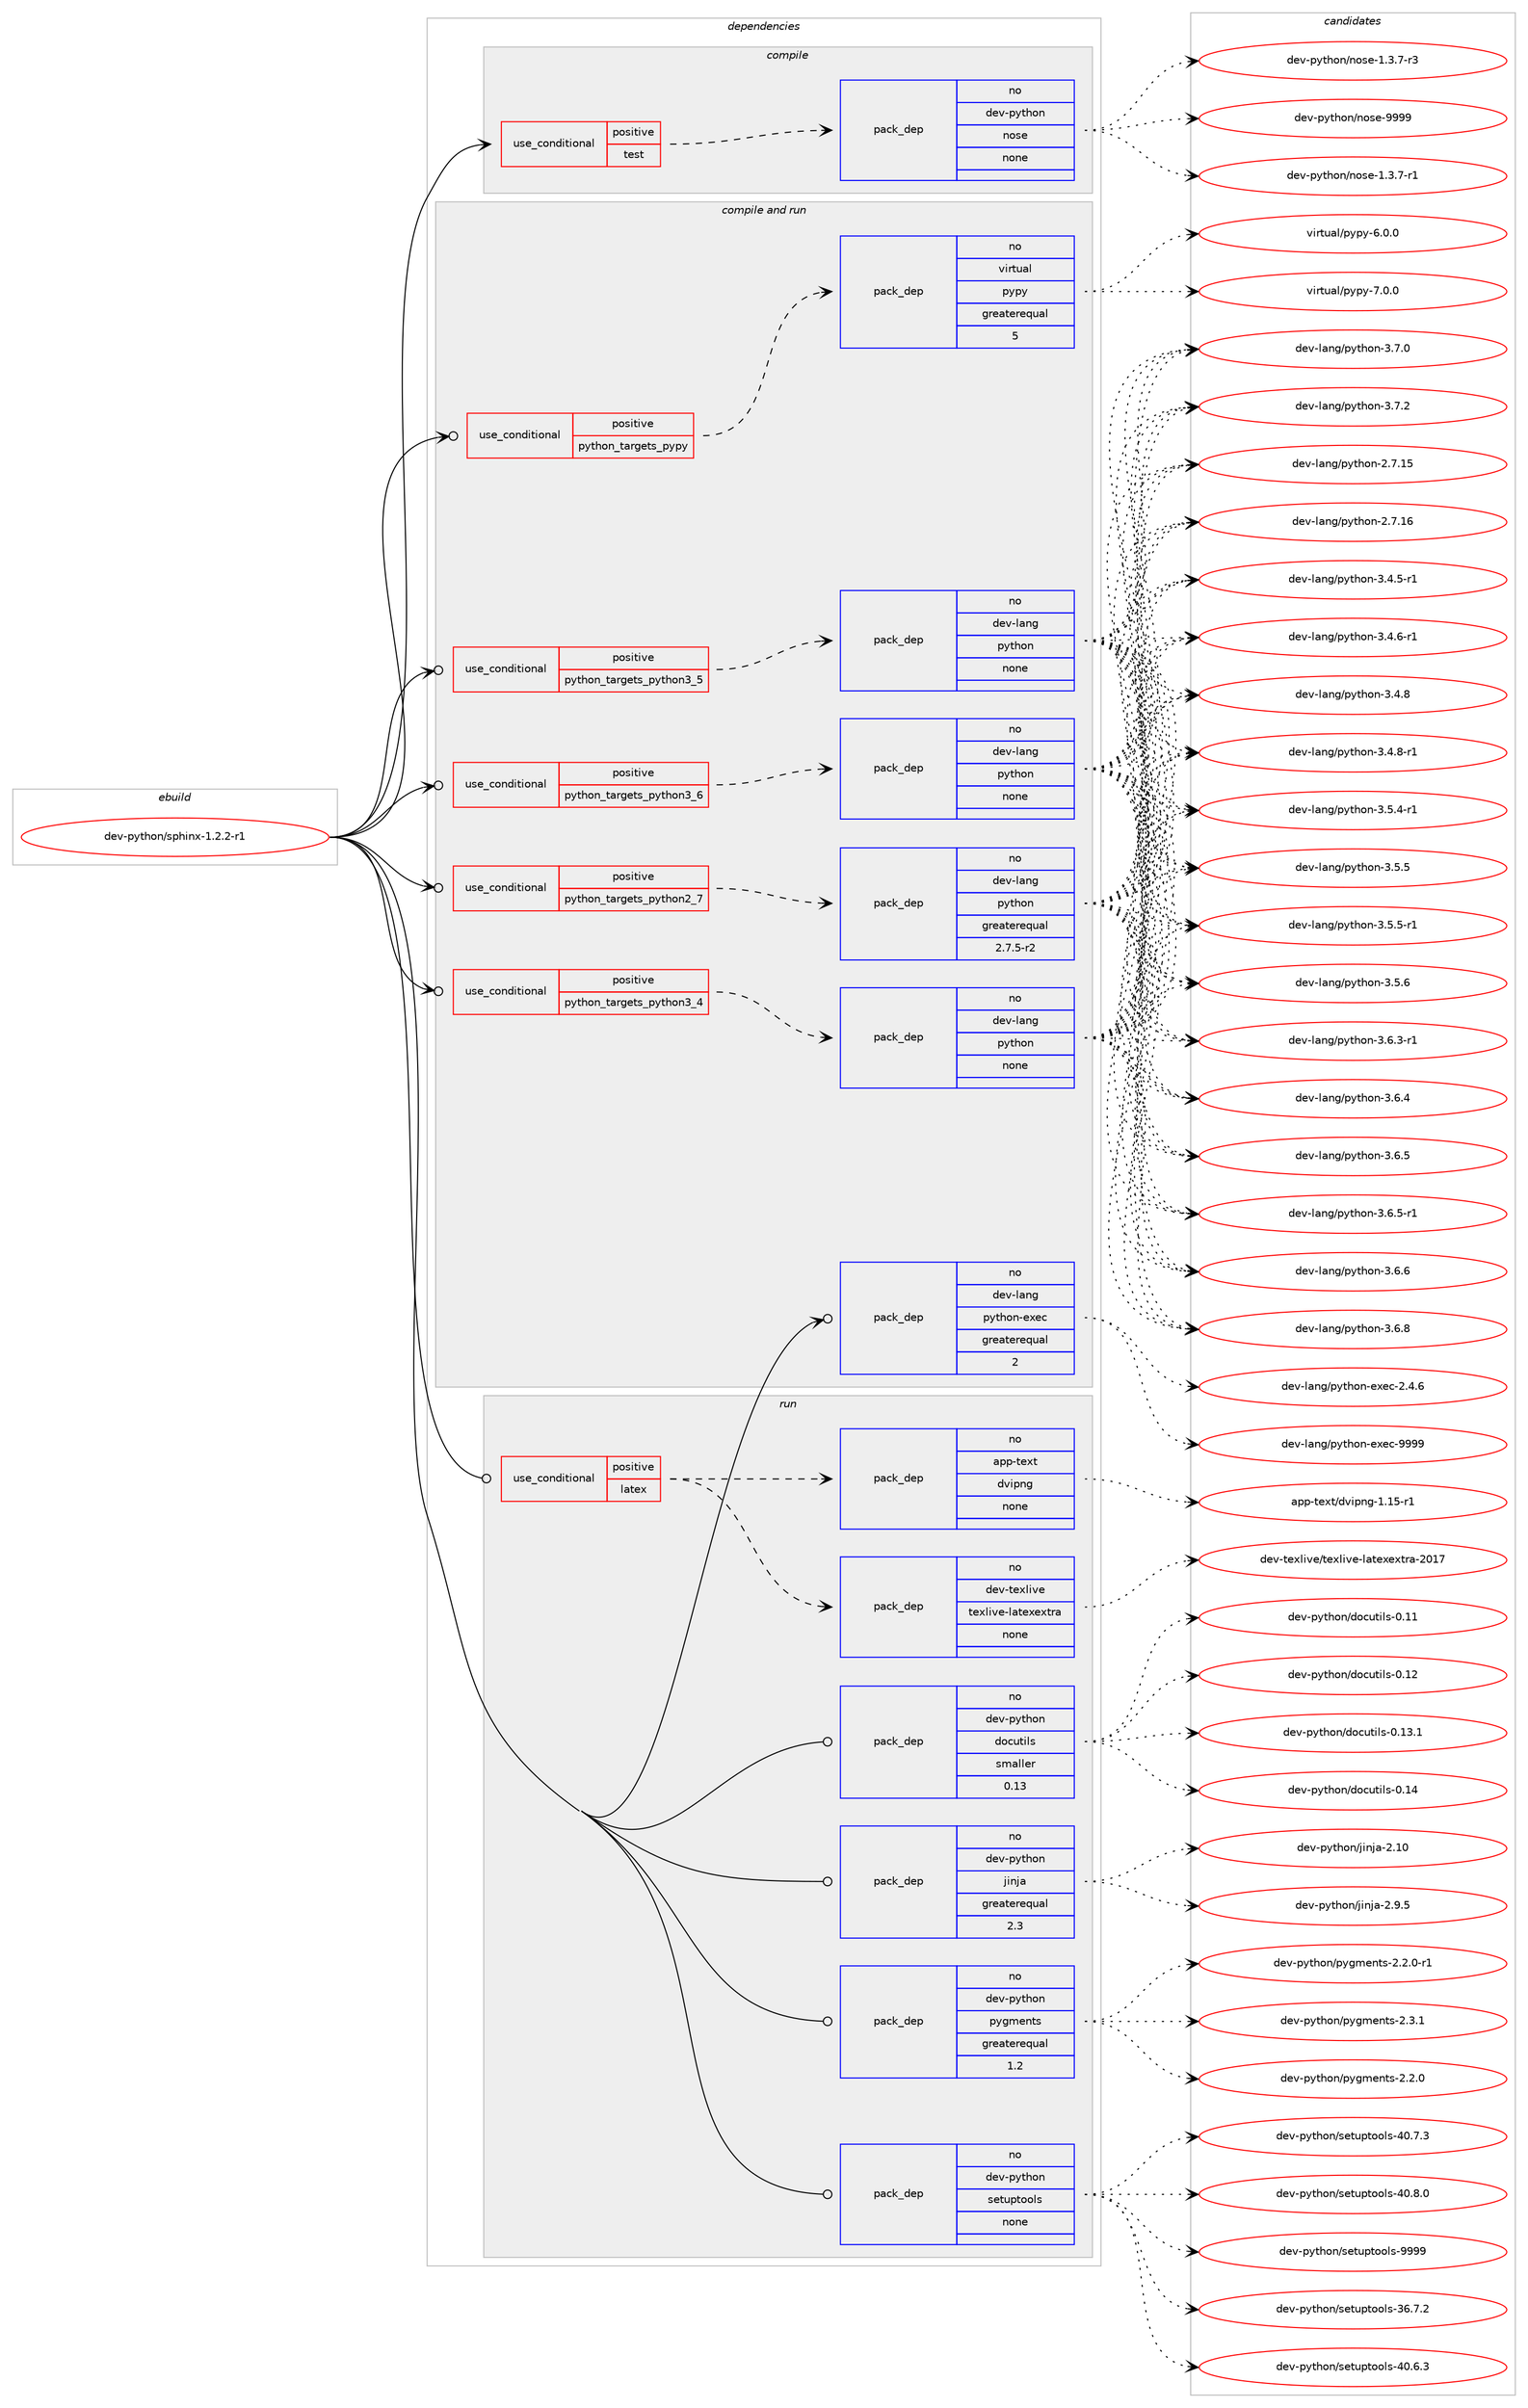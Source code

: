 digraph prolog {

# *************
# Graph options
# *************

newrank=true;
concentrate=true;
compound=true;
graph [rankdir=LR,fontname=Helvetica,fontsize=10,ranksep=1.5];#, ranksep=2.5, nodesep=0.2];
edge  [arrowhead=vee];
node  [fontname=Helvetica,fontsize=10];

# **********
# The ebuild
# **********

subgraph cluster_leftcol {
color=gray;
rank=same;
label=<<i>ebuild</i>>;
id [label="dev-python/sphinx-1.2.2-r1", color=red, width=4, href="../dev-python/sphinx-1.2.2-r1.svg"];
}

# ****************
# The dependencies
# ****************

subgraph cluster_midcol {
color=gray;
label=<<i>dependencies</i>>;
subgraph cluster_compile {
fillcolor="#eeeeee";
style=filled;
label=<<i>compile</i>>;
subgraph cond384840 {
dependency1441836 [label=<<TABLE BORDER="0" CELLBORDER="1" CELLSPACING="0" CELLPADDING="4"><TR><TD ROWSPAN="3" CELLPADDING="10">use_conditional</TD></TR><TR><TD>positive</TD></TR><TR><TD>test</TD></TR></TABLE>>, shape=none, color=red];
subgraph pack1033634 {
dependency1441837 [label=<<TABLE BORDER="0" CELLBORDER="1" CELLSPACING="0" CELLPADDING="4" WIDTH="220"><TR><TD ROWSPAN="6" CELLPADDING="30">pack_dep</TD></TR><TR><TD WIDTH="110">no</TD></TR><TR><TD>dev-python</TD></TR><TR><TD>nose</TD></TR><TR><TD>none</TD></TR><TR><TD></TD></TR></TABLE>>, shape=none, color=blue];
}
dependency1441836:e -> dependency1441837:w [weight=20,style="dashed",arrowhead="vee"];
}
id:e -> dependency1441836:w [weight=20,style="solid",arrowhead="vee"];
}
subgraph cluster_compileandrun {
fillcolor="#eeeeee";
style=filled;
label=<<i>compile and run</i>>;
subgraph cond384841 {
dependency1441838 [label=<<TABLE BORDER="0" CELLBORDER="1" CELLSPACING="0" CELLPADDING="4"><TR><TD ROWSPAN="3" CELLPADDING="10">use_conditional</TD></TR><TR><TD>positive</TD></TR><TR><TD>python_targets_pypy</TD></TR></TABLE>>, shape=none, color=red];
subgraph pack1033635 {
dependency1441839 [label=<<TABLE BORDER="0" CELLBORDER="1" CELLSPACING="0" CELLPADDING="4" WIDTH="220"><TR><TD ROWSPAN="6" CELLPADDING="30">pack_dep</TD></TR><TR><TD WIDTH="110">no</TD></TR><TR><TD>virtual</TD></TR><TR><TD>pypy</TD></TR><TR><TD>greaterequal</TD></TR><TR><TD>5</TD></TR></TABLE>>, shape=none, color=blue];
}
dependency1441838:e -> dependency1441839:w [weight=20,style="dashed",arrowhead="vee"];
}
id:e -> dependency1441838:w [weight=20,style="solid",arrowhead="odotvee"];
subgraph cond384842 {
dependency1441840 [label=<<TABLE BORDER="0" CELLBORDER="1" CELLSPACING="0" CELLPADDING="4"><TR><TD ROWSPAN="3" CELLPADDING="10">use_conditional</TD></TR><TR><TD>positive</TD></TR><TR><TD>python_targets_python2_7</TD></TR></TABLE>>, shape=none, color=red];
subgraph pack1033636 {
dependency1441841 [label=<<TABLE BORDER="0" CELLBORDER="1" CELLSPACING="0" CELLPADDING="4" WIDTH="220"><TR><TD ROWSPAN="6" CELLPADDING="30">pack_dep</TD></TR><TR><TD WIDTH="110">no</TD></TR><TR><TD>dev-lang</TD></TR><TR><TD>python</TD></TR><TR><TD>greaterequal</TD></TR><TR><TD>2.7.5-r2</TD></TR></TABLE>>, shape=none, color=blue];
}
dependency1441840:e -> dependency1441841:w [weight=20,style="dashed",arrowhead="vee"];
}
id:e -> dependency1441840:w [weight=20,style="solid",arrowhead="odotvee"];
subgraph cond384843 {
dependency1441842 [label=<<TABLE BORDER="0" CELLBORDER="1" CELLSPACING="0" CELLPADDING="4"><TR><TD ROWSPAN="3" CELLPADDING="10">use_conditional</TD></TR><TR><TD>positive</TD></TR><TR><TD>python_targets_python3_4</TD></TR></TABLE>>, shape=none, color=red];
subgraph pack1033637 {
dependency1441843 [label=<<TABLE BORDER="0" CELLBORDER="1" CELLSPACING="0" CELLPADDING="4" WIDTH="220"><TR><TD ROWSPAN="6" CELLPADDING="30">pack_dep</TD></TR><TR><TD WIDTH="110">no</TD></TR><TR><TD>dev-lang</TD></TR><TR><TD>python</TD></TR><TR><TD>none</TD></TR><TR><TD></TD></TR></TABLE>>, shape=none, color=blue];
}
dependency1441842:e -> dependency1441843:w [weight=20,style="dashed",arrowhead="vee"];
}
id:e -> dependency1441842:w [weight=20,style="solid",arrowhead="odotvee"];
subgraph cond384844 {
dependency1441844 [label=<<TABLE BORDER="0" CELLBORDER="1" CELLSPACING="0" CELLPADDING="4"><TR><TD ROWSPAN="3" CELLPADDING="10">use_conditional</TD></TR><TR><TD>positive</TD></TR><TR><TD>python_targets_python3_5</TD></TR></TABLE>>, shape=none, color=red];
subgraph pack1033638 {
dependency1441845 [label=<<TABLE BORDER="0" CELLBORDER="1" CELLSPACING="0" CELLPADDING="4" WIDTH="220"><TR><TD ROWSPAN="6" CELLPADDING="30">pack_dep</TD></TR><TR><TD WIDTH="110">no</TD></TR><TR><TD>dev-lang</TD></TR><TR><TD>python</TD></TR><TR><TD>none</TD></TR><TR><TD></TD></TR></TABLE>>, shape=none, color=blue];
}
dependency1441844:e -> dependency1441845:w [weight=20,style="dashed",arrowhead="vee"];
}
id:e -> dependency1441844:w [weight=20,style="solid",arrowhead="odotvee"];
subgraph cond384845 {
dependency1441846 [label=<<TABLE BORDER="0" CELLBORDER="1" CELLSPACING="0" CELLPADDING="4"><TR><TD ROWSPAN="3" CELLPADDING="10">use_conditional</TD></TR><TR><TD>positive</TD></TR><TR><TD>python_targets_python3_6</TD></TR></TABLE>>, shape=none, color=red];
subgraph pack1033639 {
dependency1441847 [label=<<TABLE BORDER="0" CELLBORDER="1" CELLSPACING="0" CELLPADDING="4" WIDTH="220"><TR><TD ROWSPAN="6" CELLPADDING="30">pack_dep</TD></TR><TR><TD WIDTH="110">no</TD></TR><TR><TD>dev-lang</TD></TR><TR><TD>python</TD></TR><TR><TD>none</TD></TR><TR><TD></TD></TR></TABLE>>, shape=none, color=blue];
}
dependency1441846:e -> dependency1441847:w [weight=20,style="dashed",arrowhead="vee"];
}
id:e -> dependency1441846:w [weight=20,style="solid",arrowhead="odotvee"];
subgraph pack1033640 {
dependency1441848 [label=<<TABLE BORDER="0" CELLBORDER="1" CELLSPACING="0" CELLPADDING="4" WIDTH="220"><TR><TD ROWSPAN="6" CELLPADDING="30">pack_dep</TD></TR><TR><TD WIDTH="110">no</TD></TR><TR><TD>dev-lang</TD></TR><TR><TD>python-exec</TD></TR><TR><TD>greaterequal</TD></TR><TR><TD>2</TD></TR></TABLE>>, shape=none, color=blue];
}
id:e -> dependency1441848:w [weight=20,style="solid",arrowhead="odotvee"];
}
subgraph cluster_run {
fillcolor="#eeeeee";
style=filled;
label=<<i>run</i>>;
subgraph cond384846 {
dependency1441849 [label=<<TABLE BORDER="0" CELLBORDER="1" CELLSPACING="0" CELLPADDING="4"><TR><TD ROWSPAN="3" CELLPADDING="10">use_conditional</TD></TR><TR><TD>positive</TD></TR><TR><TD>latex</TD></TR></TABLE>>, shape=none, color=red];
subgraph pack1033641 {
dependency1441850 [label=<<TABLE BORDER="0" CELLBORDER="1" CELLSPACING="0" CELLPADDING="4" WIDTH="220"><TR><TD ROWSPAN="6" CELLPADDING="30">pack_dep</TD></TR><TR><TD WIDTH="110">no</TD></TR><TR><TD>dev-texlive</TD></TR><TR><TD>texlive-latexextra</TD></TR><TR><TD>none</TD></TR><TR><TD></TD></TR></TABLE>>, shape=none, color=blue];
}
dependency1441849:e -> dependency1441850:w [weight=20,style="dashed",arrowhead="vee"];
subgraph pack1033642 {
dependency1441851 [label=<<TABLE BORDER="0" CELLBORDER="1" CELLSPACING="0" CELLPADDING="4" WIDTH="220"><TR><TD ROWSPAN="6" CELLPADDING="30">pack_dep</TD></TR><TR><TD WIDTH="110">no</TD></TR><TR><TD>app-text</TD></TR><TR><TD>dvipng</TD></TR><TR><TD>none</TD></TR><TR><TD></TD></TR></TABLE>>, shape=none, color=blue];
}
dependency1441849:e -> dependency1441851:w [weight=20,style="dashed",arrowhead="vee"];
}
id:e -> dependency1441849:w [weight=20,style="solid",arrowhead="odot"];
subgraph pack1033643 {
dependency1441852 [label=<<TABLE BORDER="0" CELLBORDER="1" CELLSPACING="0" CELLPADDING="4" WIDTH="220"><TR><TD ROWSPAN="6" CELLPADDING="30">pack_dep</TD></TR><TR><TD WIDTH="110">no</TD></TR><TR><TD>dev-python</TD></TR><TR><TD>docutils</TD></TR><TR><TD>smaller</TD></TR><TR><TD>0.13</TD></TR></TABLE>>, shape=none, color=blue];
}
id:e -> dependency1441852:w [weight=20,style="solid",arrowhead="odot"];
subgraph pack1033644 {
dependency1441853 [label=<<TABLE BORDER="0" CELLBORDER="1" CELLSPACING="0" CELLPADDING="4" WIDTH="220"><TR><TD ROWSPAN="6" CELLPADDING="30">pack_dep</TD></TR><TR><TD WIDTH="110">no</TD></TR><TR><TD>dev-python</TD></TR><TR><TD>jinja</TD></TR><TR><TD>greaterequal</TD></TR><TR><TD>2.3</TD></TR></TABLE>>, shape=none, color=blue];
}
id:e -> dependency1441853:w [weight=20,style="solid",arrowhead="odot"];
subgraph pack1033645 {
dependency1441854 [label=<<TABLE BORDER="0" CELLBORDER="1" CELLSPACING="0" CELLPADDING="4" WIDTH="220"><TR><TD ROWSPAN="6" CELLPADDING="30">pack_dep</TD></TR><TR><TD WIDTH="110">no</TD></TR><TR><TD>dev-python</TD></TR><TR><TD>pygments</TD></TR><TR><TD>greaterequal</TD></TR><TR><TD>1.2</TD></TR></TABLE>>, shape=none, color=blue];
}
id:e -> dependency1441854:w [weight=20,style="solid",arrowhead="odot"];
subgraph pack1033646 {
dependency1441855 [label=<<TABLE BORDER="0" CELLBORDER="1" CELLSPACING="0" CELLPADDING="4" WIDTH="220"><TR><TD ROWSPAN="6" CELLPADDING="30">pack_dep</TD></TR><TR><TD WIDTH="110">no</TD></TR><TR><TD>dev-python</TD></TR><TR><TD>setuptools</TD></TR><TR><TD>none</TD></TR><TR><TD></TD></TR></TABLE>>, shape=none, color=blue];
}
id:e -> dependency1441855:w [weight=20,style="solid",arrowhead="odot"];
}
}

# **************
# The candidates
# **************

subgraph cluster_choices {
rank=same;
color=gray;
label=<<i>candidates</i>>;

subgraph choice1033634 {
color=black;
nodesep=1;
choice10010111845112121116104111110471101111151014549465146554511449 [label="dev-python/nose-1.3.7-r1", color=red, width=4,href="../dev-python/nose-1.3.7-r1.svg"];
choice10010111845112121116104111110471101111151014549465146554511451 [label="dev-python/nose-1.3.7-r3", color=red, width=4,href="../dev-python/nose-1.3.7-r3.svg"];
choice10010111845112121116104111110471101111151014557575757 [label="dev-python/nose-9999", color=red, width=4,href="../dev-python/nose-9999.svg"];
dependency1441837:e -> choice10010111845112121116104111110471101111151014549465146554511449:w [style=dotted,weight="100"];
dependency1441837:e -> choice10010111845112121116104111110471101111151014549465146554511451:w [style=dotted,weight="100"];
dependency1441837:e -> choice10010111845112121116104111110471101111151014557575757:w [style=dotted,weight="100"];
}
subgraph choice1033635 {
color=black;
nodesep=1;
choice1181051141161179710847112121112121455446484648 [label="virtual/pypy-6.0.0", color=red, width=4,href="../virtual/pypy-6.0.0.svg"];
choice1181051141161179710847112121112121455546484648 [label="virtual/pypy-7.0.0", color=red, width=4,href="../virtual/pypy-7.0.0.svg"];
dependency1441839:e -> choice1181051141161179710847112121112121455446484648:w [style=dotted,weight="100"];
dependency1441839:e -> choice1181051141161179710847112121112121455546484648:w [style=dotted,weight="100"];
}
subgraph choice1033636 {
color=black;
nodesep=1;
choice10010111845108971101034711212111610411111045504655464953 [label="dev-lang/python-2.7.15", color=red, width=4,href="../dev-lang/python-2.7.15.svg"];
choice10010111845108971101034711212111610411111045504655464954 [label="dev-lang/python-2.7.16", color=red, width=4,href="../dev-lang/python-2.7.16.svg"];
choice1001011184510897110103471121211161041111104551465246534511449 [label="dev-lang/python-3.4.5-r1", color=red, width=4,href="../dev-lang/python-3.4.5-r1.svg"];
choice1001011184510897110103471121211161041111104551465246544511449 [label="dev-lang/python-3.4.6-r1", color=red, width=4,href="../dev-lang/python-3.4.6-r1.svg"];
choice100101118451089711010347112121116104111110455146524656 [label="dev-lang/python-3.4.8", color=red, width=4,href="../dev-lang/python-3.4.8.svg"];
choice1001011184510897110103471121211161041111104551465246564511449 [label="dev-lang/python-3.4.8-r1", color=red, width=4,href="../dev-lang/python-3.4.8-r1.svg"];
choice1001011184510897110103471121211161041111104551465346524511449 [label="dev-lang/python-3.5.4-r1", color=red, width=4,href="../dev-lang/python-3.5.4-r1.svg"];
choice100101118451089711010347112121116104111110455146534653 [label="dev-lang/python-3.5.5", color=red, width=4,href="../dev-lang/python-3.5.5.svg"];
choice1001011184510897110103471121211161041111104551465346534511449 [label="dev-lang/python-3.5.5-r1", color=red, width=4,href="../dev-lang/python-3.5.5-r1.svg"];
choice100101118451089711010347112121116104111110455146534654 [label="dev-lang/python-3.5.6", color=red, width=4,href="../dev-lang/python-3.5.6.svg"];
choice1001011184510897110103471121211161041111104551465446514511449 [label="dev-lang/python-3.6.3-r1", color=red, width=4,href="../dev-lang/python-3.6.3-r1.svg"];
choice100101118451089711010347112121116104111110455146544652 [label="dev-lang/python-3.6.4", color=red, width=4,href="../dev-lang/python-3.6.4.svg"];
choice100101118451089711010347112121116104111110455146544653 [label="dev-lang/python-3.6.5", color=red, width=4,href="../dev-lang/python-3.6.5.svg"];
choice1001011184510897110103471121211161041111104551465446534511449 [label="dev-lang/python-3.6.5-r1", color=red, width=4,href="../dev-lang/python-3.6.5-r1.svg"];
choice100101118451089711010347112121116104111110455146544654 [label="dev-lang/python-3.6.6", color=red, width=4,href="../dev-lang/python-3.6.6.svg"];
choice100101118451089711010347112121116104111110455146544656 [label="dev-lang/python-3.6.8", color=red, width=4,href="../dev-lang/python-3.6.8.svg"];
choice100101118451089711010347112121116104111110455146554648 [label="dev-lang/python-3.7.0", color=red, width=4,href="../dev-lang/python-3.7.0.svg"];
choice100101118451089711010347112121116104111110455146554650 [label="dev-lang/python-3.7.2", color=red, width=4,href="../dev-lang/python-3.7.2.svg"];
dependency1441841:e -> choice10010111845108971101034711212111610411111045504655464953:w [style=dotted,weight="100"];
dependency1441841:e -> choice10010111845108971101034711212111610411111045504655464954:w [style=dotted,weight="100"];
dependency1441841:e -> choice1001011184510897110103471121211161041111104551465246534511449:w [style=dotted,weight="100"];
dependency1441841:e -> choice1001011184510897110103471121211161041111104551465246544511449:w [style=dotted,weight="100"];
dependency1441841:e -> choice100101118451089711010347112121116104111110455146524656:w [style=dotted,weight="100"];
dependency1441841:e -> choice1001011184510897110103471121211161041111104551465246564511449:w [style=dotted,weight="100"];
dependency1441841:e -> choice1001011184510897110103471121211161041111104551465346524511449:w [style=dotted,weight="100"];
dependency1441841:e -> choice100101118451089711010347112121116104111110455146534653:w [style=dotted,weight="100"];
dependency1441841:e -> choice1001011184510897110103471121211161041111104551465346534511449:w [style=dotted,weight="100"];
dependency1441841:e -> choice100101118451089711010347112121116104111110455146534654:w [style=dotted,weight="100"];
dependency1441841:e -> choice1001011184510897110103471121211161041111104551465446514511449:w [style=dotted,weight="100"];
dependency1441841:e -> choice100101118451089711010347112121116104111110455146544652:w [style=dotted,weight="100"];
dependency1441841:e -> choice100101118451089711010347112121116104111110455146544653:w [style=dotted,weight="100"];
dependency1441841:e -> choice1001011184510897110103471121211161041111104551465446534511449:w [style=dotted,weight="100"];
dependency1441841:e -> choice100101118451089711010347112121116104111110455146544654:w [style=dotted,weight="100"];
dependency1441841:e -> choice100101118451089711010347112121116104111110455146544656:w [style=dotted,weight="100"];
dependency1441841:e -> choice100101118451089711010347112121116104111110455146554648:w [style=dotted,weight="100"];
dependency1441841:e -> choice100101118451089711010347112121116104111110455146554650:w [style=dotted,weight="100"];
}
subgraph choice1033637 {
color=black;
nodesep=1;
choice10010111845108971101034711212111610411111045504655464953 [label="dev-lang/python-2.7.15", color=red, width=4,href="../dev-lang/python-2.7.15.svg"];
choice10010111845108971101034711212111610411111045504655464954 [label="dev-lang/python-2.7.16", color=red, width=4,href="../dev-lang/python-2.7.16.svg"];
choice1001011184510897110103471121211161041111104551465246534511449 [label="dev-lang/python-3.4.5-r1", color=red, width=4,href="../dev-lang/python-3.4.5-r1.svg"];
choice1001011184510897110103471121211161041111104551465246544511449 [label="dev-lang/python-3.4.6-r1", color=red, width=4,href="../dev-lang/python-3.4.6-r1.svg"];
choice100101118451089711010347112121116104111110455146524656 [label="dev-lang/python-3.4.8", color=red, width=4,href="../dev-lang/python-3.4.8.svg"];
choice1001011184510897110103471121211161041111104551465246564511449 [label="dev-lang/python-3.4.8-r1", color=red, width=4,href="../dev-lang/python-3.4.8-r1.svg"];
choice1001011184510897110103471121211161041111104551465346524511449 [label="dev-lang/python-3.5.4-r1", color=red, width=4,href="../dev-lang/python-3.5.4-r1.svg"];
choice100101118451089711010347112121116104111110455146534653 [label="dev-lang/python-3.5.5", color=red, width=4,href="../dev-lang/python-3.5.5.svg"];
choice1001011184510897110103471121211161041111104551465346534511449 [label="dev-lang/python-3.5.5-r1", color=red, width=4,href="../dev-lang/python-3.5.5-r1.svg"];
choice100101118451089711010347112121116104111110455146534654 [label="dev-lang/python-3.5.6", color=red, width=4,href="../dev-lang/python-3.5.6.svg"];
choice1001011184510897110103471121211161041111104551465446514511449 [label="dev-lang/python-3.6.3-r1", color=red, width=4,href="../dev-lang/python-3.6.3-r1.svg"];
choice100101118451089711010347112121116104111110455146544652 [label="dev-lang/python-3.6.4", color=red, width=4,href="../dev-lang/python-3.6.4.svg"];
choice100101118451089711010347112121116104111110455146544653 [label="dev-lang/python-3.6.5", color=red, width=4,href="../dev-lang/python-3.6.5.svg"];
choice1001011184510897110103471121211161041111104551465446534511449 [label="dev-lang/python-3.6.5-r1", color=red, width=4,href="../dev-lang/python-3.6.5-r1.svg"];
choice100101118451089711010347112121116104111110455146544654 [label="dev-lang/python-3.6.6", color=red, width=4,href="../dev-lang/python-3.6.6.svg"];
choice100101118451089711010347112121116104111110455146544656 [label="dev-lang/python-3.6.8", color=red, width=4,href="../dev-lang/python-3.6.8.svg"];
choice100101118451089711010347112121116104111110455146554648 [label="dev-lang/python-3.7.0", color=red, width=4,href="../dev-lang/python-3.7.0.svg"];
choice100101118451089711010347112121116104111110455146554650 [label="dev-lang/python-3.7.2", color=red, width=4,href="../dev-lang/python-3.7.2.svg"];
dependency1441843:e -> choice10010111845108971101034711212111610411111045504655464953:w [style=dotted,weight="100"];
dependency1441843:e -> choice10010111845108971101034711212111610411111045504655464954:w [style=dotted,weight="100"];
dependency1441843:e -> choice1001011184510897110103471121211161041111104551465246534511449:w [style=dotted,weight="100"];
dependency1441843:e -> choice1001011184510897110103471121211161041111104551465246544511449:w [style=dotted,weight="100"];
dependency1441843:e -> choice100101118451089711010347112121116104111110455146524656:w [style=dotted,weight="100"];
dependency1441843:e -> choice1001011184510897110103471121211161041111104551465246564511449:w [style=dotted,weight="100"];
dependency1441843:e -> choice1001011184510897110103471121211161041111104551465346524511449:w [style=dotted,weight="100"];
dependency1441843:e -> choice100101118451089711010347112121116104111110455146534653:w [style=dotted,weight="100"];
dependency1441843:e -> choice1001011184510897110103471121211161041111104551465346534511449:w [style=dotted,weight="100"];
dependency1441843:e -> choice100101118451089711010347112121116104111110455146534654:w [style=dotted,weight="100"];
dependency1441843:e -> choice1001011184510897110103471121211161041111104551465446514511449:w [style=dotted,weight="100"];
dependency1441843:e -> choice100101118451089711010347112121116104111110455146544652:w [style=dotted,weight="100"];
dependency1441843:e -> choice100101118451089711010347112121116104111110455146544653:w [style=dotted,weight="100"];
dependency1441843:e -> choice1001011184510897110103471121211161041111104551465446534511449:w [style=dotted,weight="100"];
dependency1441843:e -> choice100101118451089711010347112121116104111110455146544654:w [style=dotted,weight="100"];
dependency1441843:e -> choice100101118451089711010347112121116104111110455146544656:w [style=dotted,weight="100"];
dependency1441843:e -> choice100101118451089711010347112121116104111110455146554648:w [style=dotted,weight="100"];
dependency1441843:e -> choice100101118451089711010347112121116104111110455146554650:w [style=dotted,weight="100"];
}
subgraph choice1033638 {
color=black;
nodesep=1;
choice10010111845108971101034711212111610411111045504655464953 [label="dev-lang/python-2.7.15", color=red, width=4,href="../dev-lang/python-2.7.15.svg"];
choice10010111845108971101034711212111610411111045504655464954 [label="dev-lang/python-2.7.16", color=red, width=4,href="../dev-lang/python-2.7.16.svg"];
choice1001011184510897110103471121211161041111104551465246534511449 [label="dev-lang/python-3.4.5-r1", color=red, width=4,href="../dev-lang/python-3.4.5-r1.svg"];
choice1001011184510897110103471121211161041111104551465246544511449 [label="dev-lang/python-3.4.6-r1", color=red, width=4,href="../dev-lang/python-3.4.6-r1.svg"];
choice100101118451089711010347112121116104111110455146524656 [label="dev-lang/python-3.4.8", color=red, width=4,href="../dev-lang/python-3.4.8.svg"];
choice1001011184510897110103471121211161041111104551465246564511449 [label="dev-lang/python-3.4.8-r1", color=red, width=4,href="../dev-lang/python-3.4.8-r1.svg"];
choice1001011184510897110103471121211161041111104551465346524511449 [label="dev-lang/python-3.5.4-r1", color=red, width=4,href="../dev-lang/python-3.5.4-r1.svg"];
choice100101118451089711010347112121116104111110455146534653 [label="dev-lang/python-3.5.5", color=red, width=4,href="../dev-lang/python-3.5.5.svg"];
choice1001011184510897110103471121211161041111104551465346534511449 [label="dev-lang/python-3.5.5-r1", color=red, width=4,href="../dev-lang/python-3.5.5-r1.svg"];
choice100101118451089711010347112121116104111110455146534654 [label="dev-lang/python-3.5.6", color=red, width=4,href="../dev-lang/python-3.5.6.svg"];
choice1001011184510897110103471121211161041111104551465446514511449 [label="dev-lang/python-3.6.3-r1", color=red, width=4,href="../dev-lang/python-3.6.3-r1.svg"];
choice100101118451089711010347112121116104111110455146544652 [label="dev-lang/python-3.6.4", color=red, width=4,href="../dev-lang/python-3.6.4.svg"];
choice100101118451089711010347112121116104111110455146544653 [label="dev-lang/python-3.6.5", color=red, width=4,href="../dev-lang/python-3.6.5.svg"];
choice1001011184510897110103471121211161041111104551465446534511449 [label="dev-lang/python-3.6.5-r1", color=red, width=4,href="../dev-lang/python-3.6.5-r1.svg"];
choice100101118451089711010347112121116104111110455146544654 [label="dev-lang/python-3.6.6", color=red, width=4,href="../dev-lang/python-3.6.6.svg"];
choice100101118451089711010347112121116104111110455146544656 [label="dev-lang/python-3.6.8", color=red, width=4,href="../dev-lang/python-3.6.8.svg"];
choice100101118451089711010347112121116104111110455146554648 [label="dev-lang/python-3.7.0", color=red, width=4,href="../dev-lang/python-3.7.0.svg"];
choice100101118451089711010347112121116104111110455146554650 [label="dev-lang/python-3.7.2", color=red, width=4,href="../dev-lang/python-3.7.2.svg"];
dependency1441845:e -> choice10010111845108971101034711212111610411111045504655464953:w [style=dotted,weight="100"];
dependency1441845:e -> choice10010111845108971101034711212111610411111045504655464954:w [style=dotted,weight="100"];
dependency1441845:e -> choice1001011184510897110103471121211161041111104551465246534511449:w [style=dotted,weight="100"];
dependency1441845:e -> choice1001011184510897110103471121211161041111104551465246544511449:w [style=dotted,weight="100"];
dependency1441845:e -> choice100101118451089711010347112121116104111110455146524656:w [style=dotted,weight="100"];
dependency1441845:e -> choice1001011184510897110103471121211161041111104551465246564511449:w [style=dotted,weight="100"];
dependency1441845:e -> choice1001011184510897110103471121211161041111104551465346524511449:w [style=dotted,weight="100"];
dependency1441845:e -> choice100101118451089711010347112121116104111110455146534653:w [style=dotted,weight="100"];
dependency1441845:e -> choice1001011184510897110103471121211161041111104551465346534511449:w [style=dotted,weight="100"];
dependency1441845:e -> choice100101118451089711010347112121116104111110455146534654:w [style=dotted,weight="100"];
dependency1441845:e -> choice1001011184510897110103471121211161041111104551465446514511449:w [style=dotted,weight="100"];
dependency1441845:e -> choice100101118451089711010347112121116104111110455146544652:w [style=dotted,weight="100"];
dependency1441845:e -> choice100101118451089711010347112121116104111110455146544653:w [style=dotted,weight="100"];
dependency1441845:e -> choice1001011184510897110103471121211161041111104551465446534511449:w [style=dotted,weight="100"];
dependency1441845:e -> choice100101118451089711010347112121116104111110455146544654:w [style=dotted,weight="100"];
dependency1441845:e -> choice100101118451089711010347112121116104111110455146544656:w [style=dotted,weight="100"];
dependency1441845:e -> choice100101118451089711010347112121116104111110455146554648:w [style=dotted,weight="100"];
dependency1441845:e -> choice100101118451089711010347112121116104111110455146554650:w [style=dotted,weight="100"];
}
subgraph choice1033639 {
color=black;
nodesep=1;
choice10010111845108971101034711212111610411111045504655464953 [label="dev-lang/python-2.7.15", color=red, width=4,href="../dev-lang/python-2.7.15.svg"];
choice10010111845108971101034711212111610411111045504655464954 [label="dev-lang/python-2.7.16", color=red, width=4,href="../dev-lang/python-2.7.16.svg"];
choice1001011184510897110103471121211161041111104551465246534511449 [label="dev-lang/python-3.4.5-r1", color=red, width=4,href="../dev-lang/python-3.4.5-r1.svg"];
choice1001011184510897110103471121211161041111104551465246544511449 [label="dev-lang/python-3.4.6-r1", color=red, width=4,href="../dev-lang/python-3.4.6-r1.svg"];
choice100101118451089711010347112121116104111110455146524656 [label="dev-lang/python-3.4.8", color=red, width=4,href="../dev-lang/python-3.4.8.svg"];
choice1001011184510897110103471121211161041111104551465246564511449 [label="dev-lang/python-3.4.8-r1", color=red, width=4,href="../dev-lang/python-3.4.8-r1.svg"];
choice1001011184510897110103471121211161041111104551465346524511449 [label="dev-lang/python-3.5.4-r1", color=red, width=4,href="../dev-lang/python-3.5.4-r1.svg"];
choice100101118451089711010347112121116104111110455146534653 [label="dev-lang/python-3.5.5", color=red, width=4,href="../dev-lang/python-3.5.5.svg"];
choice1001011184510897110103471121211161041111104551465346534511449 [label="dev-lang/python-3.5.5-r1", color=red, width=4,href="../dev-lang/python-3.5.5-r1.svg"];
choice100101118451089711010347112121116104111110455146534654 [label="dev-lang/python-3.5.6", color=red, width=4,href="../dev-lang/python-3.5.6.svg"];
choice1001011184510897110103471121211161041111104551465446514511449 [label="dev-lang/python-3.6.3-r1", color=red, width=4,href="../dev-lang/python-3.6.3-r1.svg"];
choice100101118451089711010347112121116104111110455146544652 [label="dev-lang/python-3.6.4", color=red, width=4,href="../dev-lang/python-3.6.4.svg"];
choice100101118451089711010347112121116104111110455146544653 [label="dev-lang/python-3.6.5", color=red, width=4,href="../dev-lang/python-3.6.5.svg"];
choice1001011184510897110103471121211161041111104551465446534511449 [label="dev-lang/python-3.6.5-r1", color=red, width=4,href="../dev-lang/python-3.6.5-r1.svg"];
choice100101118451089711010347112121116104111110455146544654 [label="dev-lang/python-3.6.6", color=red, width=4,href="../dev-lang/python-3.6.6.svg"];
choice100101118451089711010347112121116104111110455146544656 [label="dev-lang/python-3.6.8", color=red, width=4,href="../dev-lang/python-3.6.8.svg"];
choice100101118451089711010347112121116104111110455146554648 [label="dev-lang/python-3.7.0", color=red, width=4,href="../dev-lang/python-3.7.0.svg"];
choice100101118451089711010347112121116104111110455146554650 [label="dev-lang/python-3.7.2", color=red, width=4,href="../dev-lang/python-3.7.2.svg"];
dependency1441847:e -> choice10010111845108971101034711212111610411111045504655464953:w [style=dotted,weight="100"];
dependency1441847:e -> choice10010111845108971101034711212111610411111045504655464954:w [style=dotted,weight="100"];
dependency1441847:e -> choice1001011184510897110103471121211161041111104551465246534511449:w [style=dotted,weight="100"];
dependency1441847:e -> choice1001011184510897110103471121211161041111104551465246544511449:w [style=dotted,weight="100"];
dependency1441847:e -> choice100101118451089711010347112121116104111110455146524656:w [style=dotted,weight="100"];
dependency1441847:e -> choice1001011184510897110103471121211161041111104551465246564511449:w [style=dotted,weight="100"];
dependency1441847:e -> choice1001011184510897110103471121211161041111104551465346524511449:w [style=dotted,weight="100"];
dependency1441847:e -> choice100101118451089711010347112121116104111110455146534653:w [style=dotted,weight="100"];
dependency1441847:e -> choice1001011184510897110103471121211161041111104551465346534511449:w [style=dotted,weight="100"];
dependency1441847:e -> choice100101118451089711010347112121116104111110455146534654:w [style=dotted,weight="100"];
dependency1441847:e -> choice1001011184510897110103471121211161041111104551465446514511449:w [style=dotted,weight="100"];
dependency1441847:e -> choice100101118451089711010347112121116104111110455146544652:w [style=dotted,weight="100"];
dependency1441847:e -> choice100101118451089711010347112121116104111110455146544653:w [style=dotted,weight="100"];
dependency1441847:e -> choice1001011184510897110103471121211161041111104551465446534511449:w [style=dotted,weight="100"];
dependency1441847:e -> choice100101118451089711010347112121116104111110455146544654:w [style=dotted,weight="100"];
dependency1441847:e -> choice100101118451089711010347112121116104111110455146544656:w [style=dotted,weight="100"];
dependency1441847:e -> choice100101118451089711010347112121116104111110455146554648:w [style=dotted,weight="100"];
dependency1441847:e -> choice100101118451089711010347112121116104111110455146554650:w [style=dotted,weight="100"];
}
subgraph choice1033640 {
color=black;
nodesep=1;
choice1001011184510897110103471121211161041111104510112010199455046524654 [label="dev-lang/python-exec-2.4.6", color=red, width=4,href="../dev-lang/python-exec-2.4.6.svg"];
choice10010111845108971101034711212111610411111045101120101994557575757 [label="dev-lang/python-exec-9999", color=red, width=4,href="../dev-lang/python-exec-9999.svg"];
dependency1441848:e -> choice1001011184510897110103471121211161041111104510112010199455046524654:w [style=dotted,weight="100"];
dependency1441848:e -> choice10010111845108971101034711212111610411111045101120101994557575757:w [style=dotted,weight="100"];
}
subgraph choice1033641 {
color=black;
nodesep=1;
choice10010111845116101120108105118101471161011201081051181014510897116101120101120116114974550484955 [label="dev-texlive/texlive-latexextra-2017", color=red, width=4,href="../dev-texlive/texlive-latexextra-2017.svg"];
dependency1441850:e -> choice10010111845116101120108105118101471161011201081051181014510897116101120101120116114974550484955:w [style=dotted,weight="100"];
}
subgraph choice1033642 {
color=black;
nodesep=1;
choice97112112451161011201164710011810511211010345494649534511449 [label="app-text/dvipng-1.15-r1", color=red, width=4,href="../app-text/dvipng-1.15-r1.svg"];
dependency1441851:e -> choice97112112451161011201164710011810511211010345494649534511449:w [style=dotted,weight="100"];
}
subgraph choice1033643 {
color=black;
nodesep=1;
choice1001011184511212111610411111047100111991171161051081154548464949 [label="dev-python/docutils-0.11", color=red, width=4,href="../dev-python/docutils-0.11.svg"];
choice1001011184511212111610411111047100111991171161051081154548464950 [label="dev-python/docutils-0.12", color=red, width=4,href="../dev-python/docutils-0.12.svg"];
choice10010111845112121116104111110471001119911711610510811545484649514649 [label="dev-python/docutils-0.13.1", color=red, width=4,href="../dev-python/docutils-0.13.1.svg"];
choice1001011184511212111610411111047100111991171161051081154548464952 [label="dev-python/docutils-0.14", color=red, width=4,href="../dev-python/docutils-0.14.svg"];
dependency1441852:e -> choice1001011184511212111610411111047100111991171161051081154548464949:w [style=dotted,weight="100"];
dependency1441852:e -> choice1001011184511212111610411111047100111991171161051081154548464950:w [style=dotted,weight="100"];
dependency1441852:e -> choice10010111845112121116104111110471001119911711610510811545484649514649:w [style=dotted,weight="100"];
dependency1441852:e -> choice1001011184511212111610411111047100111991171161051081154548464952:w [style=dotted,weight="100"];
}
subgraph choice1033644 {
color=black;
nodesep=1;
choice1001011184511212111610411111047106105110106974550464948 [label="dev-python/jinja-2.10", color=red, width=4,href="../dev-python/jinja-2.10.svg"];
choice100101118451121211161041111104710610511010697455046574653 [label="dev-python/jinja-2.9.5", color=red, width=4,href="../dev-python/jinja-2.9.5.svg"];
dependency1441853:e -> choice1001011184511212111610411111047106105110106974550464948:w [style=dotted,weight="100"];
dependency1441853:e -> choice100101118451121211161041111104710610511010697455046574653:w [style=dotted,weight="100"];
}
subgraph choice1033645 {
color=black;
nodesep=1;
choice1001011184511212111610411111047112121103109101110116115455046504648 [label="dev-python/pygments-2.2.0", color=red, width=4,href="../dev-python/pygments-2.2.0.svg"];
choice10010111845112121116104111110471121211031091011101161154550465046484511449 [label="dev-python/pygments-2.2.0-r1", color=red, width=4,href="../dev-python/pygments-2.2.0-r1.svg"];
choice1001011184511212111610411111047112121103109101110116115455046514649 [label="dev-python/pygments-2.3.1", color=red, width=4,href="../dev-python/pygments-2.3.1.svg"];
dependency1441854:e -> choice1001011184511212111610411111047112121103109101110116115455046504648:w [style=dotted,weight="100"];
dependency1441854:e -> choice10010111845112121116104111110471121211031091011101161154550465046484511449:w [style=dotted,weight="100"];
dependency1441854:e -> choice1001011184511212111610411111047112121103109101110116115455046514649:w [style=dotted,weight="100"];
}
subgraph choice1033646 {
color=black;
nodesep=1;
choice100101118451121211161041111104711510111611711211611111110811545515446554650 [label="dev-python/setuptools-36.7.2", color=red, width=4,href="../dev-python/setuptools-36.7.2.svg"];
choice100101118451121211161041111104711510111611711211611111110811545524846544651 [label="dev-python/setuptools-40.6.3", color=red, width=4,href="../dev-python/setuptools-40.6.3.svg"];
choice100101118451121211161041111104711510111611711211611111110811545524846554651 [label="dev-python/setuptools-40.7.3", color=red, width=4,href="../dev-python/setuptools-40.7.3.svg"];
choice100101118451121211161041111104711510111611711211611111110811545524846564648 [label="dev-python/setuptools-40.8.0", color=red, width=4,href="../dev-python/setuptools-40.8.0.svg"];
choice10010111845112121116104111110471151011161171121161111111081154557575757 [label="dev-python/setuptools-9999", color=red, width=4,href="../dev-python/setuptools-9999.svg"];
dependency1441855:e -> choice100101118451121211161041111104711510111611711211611111110811545515446554650:w [style=dotted,weight="100"];
dependency1441855:e -> choice100101118451121211161041111104711510111611711211611111110811545524846544651:w [style=dotted,weight="100"];
dependency1441855:e -> choice100101118451121211161041111104711510111611711211611111110811545524846554651:w [style=dotted,weight="100"];
dependency1441855:e -> choice100101118451121211161041111104711510111611711211611111110811545524846564648:w [style=dotted,weight="100"];
dependency1441855:e -> choice10010111845112121116104111110471151011161171121161111111081154557575757:w [style=dotted,weight="100"];
}
}

}
